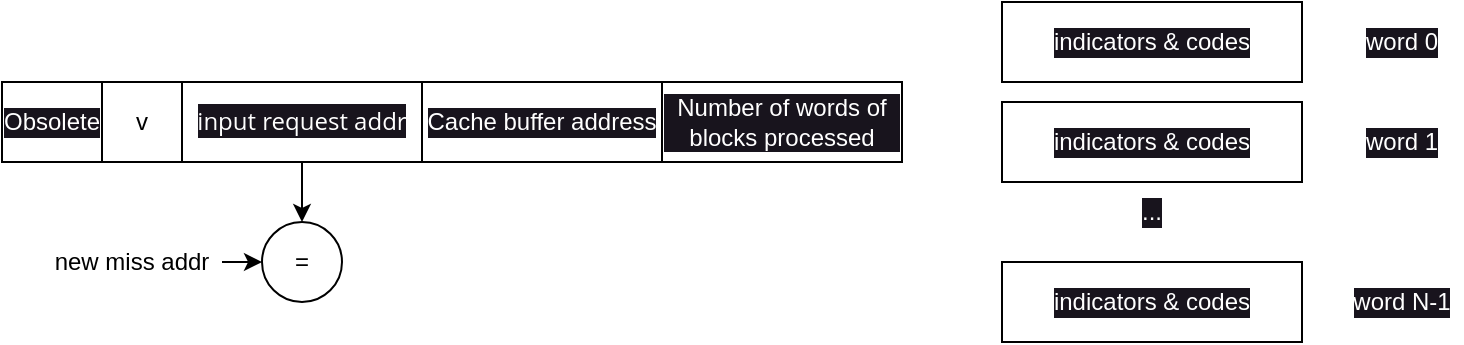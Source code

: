 <mxfile>
    <diagram id="Lu3c_uBNJHZkfZTHpQTs" name="Page-1">
        <mxGraphModel dx="1112" dy="829" grid="1" gridSize="10" guides="1" tooltips="1" connect="1" arrows="1" fold="1" page="1" pageScale="1" pageWidth="850" pageHeight="1100" math="0" shadow="0">
            <root>
                <mxCell id="0"/>
                <mxCell id="1" parent="0"/>
                <mxCell id="3" value="v" style="rounded=0;whiteSpace=wrap;html=1;" vertex="1" parent="1">
                    <mxGeometry x="100" y="400" width="40" height="40" as="geometry"/>
                </mxCell>
                <mxCell id="7" value="" style="edgeStyle=none;html=1;" edge="1" parent="1" source="4" target="6">
                    <mxGeometry relative="1" as="geometry"/>
                </mxCell>
                <mxCell id="4" value="&lt;span style=&quot;caret-color: rgb(51, 51, 51); font-family: &amp;quot;Open Sans&amp;quot;, &amp;quot;Clear Sans&amp;quot;, &amp;quot;Helvetica Neue&amp;quot;, Helvetica, Arial, &amp;quot;Segoe UI Emoji&amp;quot;, sans-serif; orphans: 4; text-align: left; background-color: rgb(24, 20, 29);&quot;&gt;&lt;font style=&quot;font-size: 12px;&quot; color=&quot;#ffffff&quot;&gt;input request addr&lt;/font&gt;&lt;/span&gt;" style="rounded=0;whiteSpace=wrap;html=1;" vertex="1" parent="1">
                    <mxGeometry x="140" y="400" width="120" height="40" as="geometry"/>
                </mxCell>
                <mxCell id="6" value="=" style="ellipse;whiteSpace=wrap;html=1;aspect=fixed;" vertex="1" parent="1">
                    <mxGeometry x="180" y="470" width="40" height="40" as="geometry"/>
                </mxCell>
                <mxCell id="9" value="" style="edgeStyle=none;html=1;" edge="1" parent="1" source="8" target="6">
                    <mxGeometry relative="1" as="geometry"/>
                </mxCell>
                <mxCell id="8" value="new miss addr" style="text;html=1;strokeColor=none;fillColor=none;align=center;verticalAlign=middle;whiteSpace=wrap;rounded=0;" vertex="1" parent="1">
                    <mxGeometry x="70" y="475" width="90" height="30" as="geometry"/>
                </mxCell>
                <mxCell id="11" value="word 0" style="text;html=1;strokeColor=none;fillColor=none;align=center;verticalAlign=middle;whiteSpace=wrap;rounded=0;labelBackgroundColor=#18141d;fontColor=#FFFFFF;" vertex="1" parent="1">
                    <mxGeometry x="720" y="365" width="60" height="30" as="geometry"/>
                </mxCell>
                <mxCell id="14" value="&lt;div&gt;&lt;div&gt;indicators &amp;amp; codes&lt;/div&gt;&lt;/div&gt;" style="rounded=0;whiteSpace=wrap;html=1;labelBackgroundColor=#18141d;fontColor=#FFFFFF;" vertex="1" parent="1">
                    <mxGeometry x="550" y="360" width="150" height="40" as="geometry"/>
                </mxCell>
                <mxCell id="16" value="&lt;div&gt;&lt;font style=&quot;font-size: 12px;&quot;&gt;Number of words of blocks processed&lt;/font&gt;&lt;/div&gt;" style="rounded=0;whiteSpace=wrap;html=1;labelBackgroundColor=#18141d;fontSize=9;fontColor=#FFFFFF;" vertex="1" parent="1">
                    <mxGeometry x="380" y="400" width="120" height="40" as="geometry"/>
                </mxCell>
                <mxCell id="18" value="&lt;div&gt;Obsolete&lt;/div&gt;" style="rounded=0;whiteSpace=wrap;html=1;labelBackgroundColor=#18141d;fontSize=12;fontColor=#FFFFFF;" vertex="1" parent="1">
                    <mxGeometry x="50" y="400" width="50" height="40" as="geometry"/>
                </mxCell>
                <mxCell id="19" value="&lt;div&gt;Cache buffer address&lt;/div&gt;" style="rounded=0;whiteSpace=wrap;html=1;labelBackgroundColor=#18141d;fontSize=12;fontColor=#FFFFFF;" vertex="1" parent="1">
                    <mxGeometry x="260" y="400" width="120" height="40" as="geometry"/>
                </mxCell>
                <mxCell id="28" value="word 1" style="text;html=1;strokeColor=none;fillColor=none;align=center;verticalAlign=middle;whiteSpace=wrap;rounded=0;labelBackgroundColor=#18141d;fontColor=#FFFFFF;" vertex="1" parent="1">
                    <mxGeometry x="720" y="415" width="60" height="30" as="geometry"/>
                </mxCell>
                <mxCell id="29" value="&lt;div&gt;&lt;div&gt;indicators &amp;amp; codes&lt;/div&gt;&lt;/div&gt;" style="rounded=0;whiteSpace=wrap;html=1;labelBackgroundColor=#18141d;fontColor=#FFFFFF;" vertex="1" parent="1">
                    <mxGeometry x="550" y="410" width="150" height="40" as="geometry"/>
                </mxCell>
                <mxCell id="30" value="word N-1" style="text;html=1;strokeColor=none;fillColor=none;align=center;verticalAlign=middle;whiteSpace=wrap;rounded=0;labelBackgroundColor=#18141d;fontColor=#FFFFFF;" vertex="1" parent="1">
                    <mxGeometry x="720" y="495" width="60" height="30" as="geometry"/>
                </mxCell>
                <mxCell id="31" value="&lt;div&gt;&lt;div&gt;indicators &amp;amp; codes&lt;/div&gt;&lt;/div&gt;" style="rounded=0;whiteSpace=wrap;html=1;labelBackgroundColor=#18141d;fontColor=#FFFFFF;" vertex="1" parent="1">
                    <mxGeometry x="550" y="490" width="150" height="40" as="geometry"/>
                </mxCell>
                <mxCell id="32" value="..." style="text;html=1;strokeColor=none;fillColor=none;align=center;verticalAlign=middle;whiteSpace=wrap;rounded=0;labelBackgroundColor=#18141d;fontSize=12;fontColor=#FFFFFF;" vertex="1" parent="1">
                    <mxGeometry x="595" y="450" width="60" height="30" as="geometry"/>
                </mxCell>
            </root>
        </mxGraphModel>
    </diagram>
</mxfile>